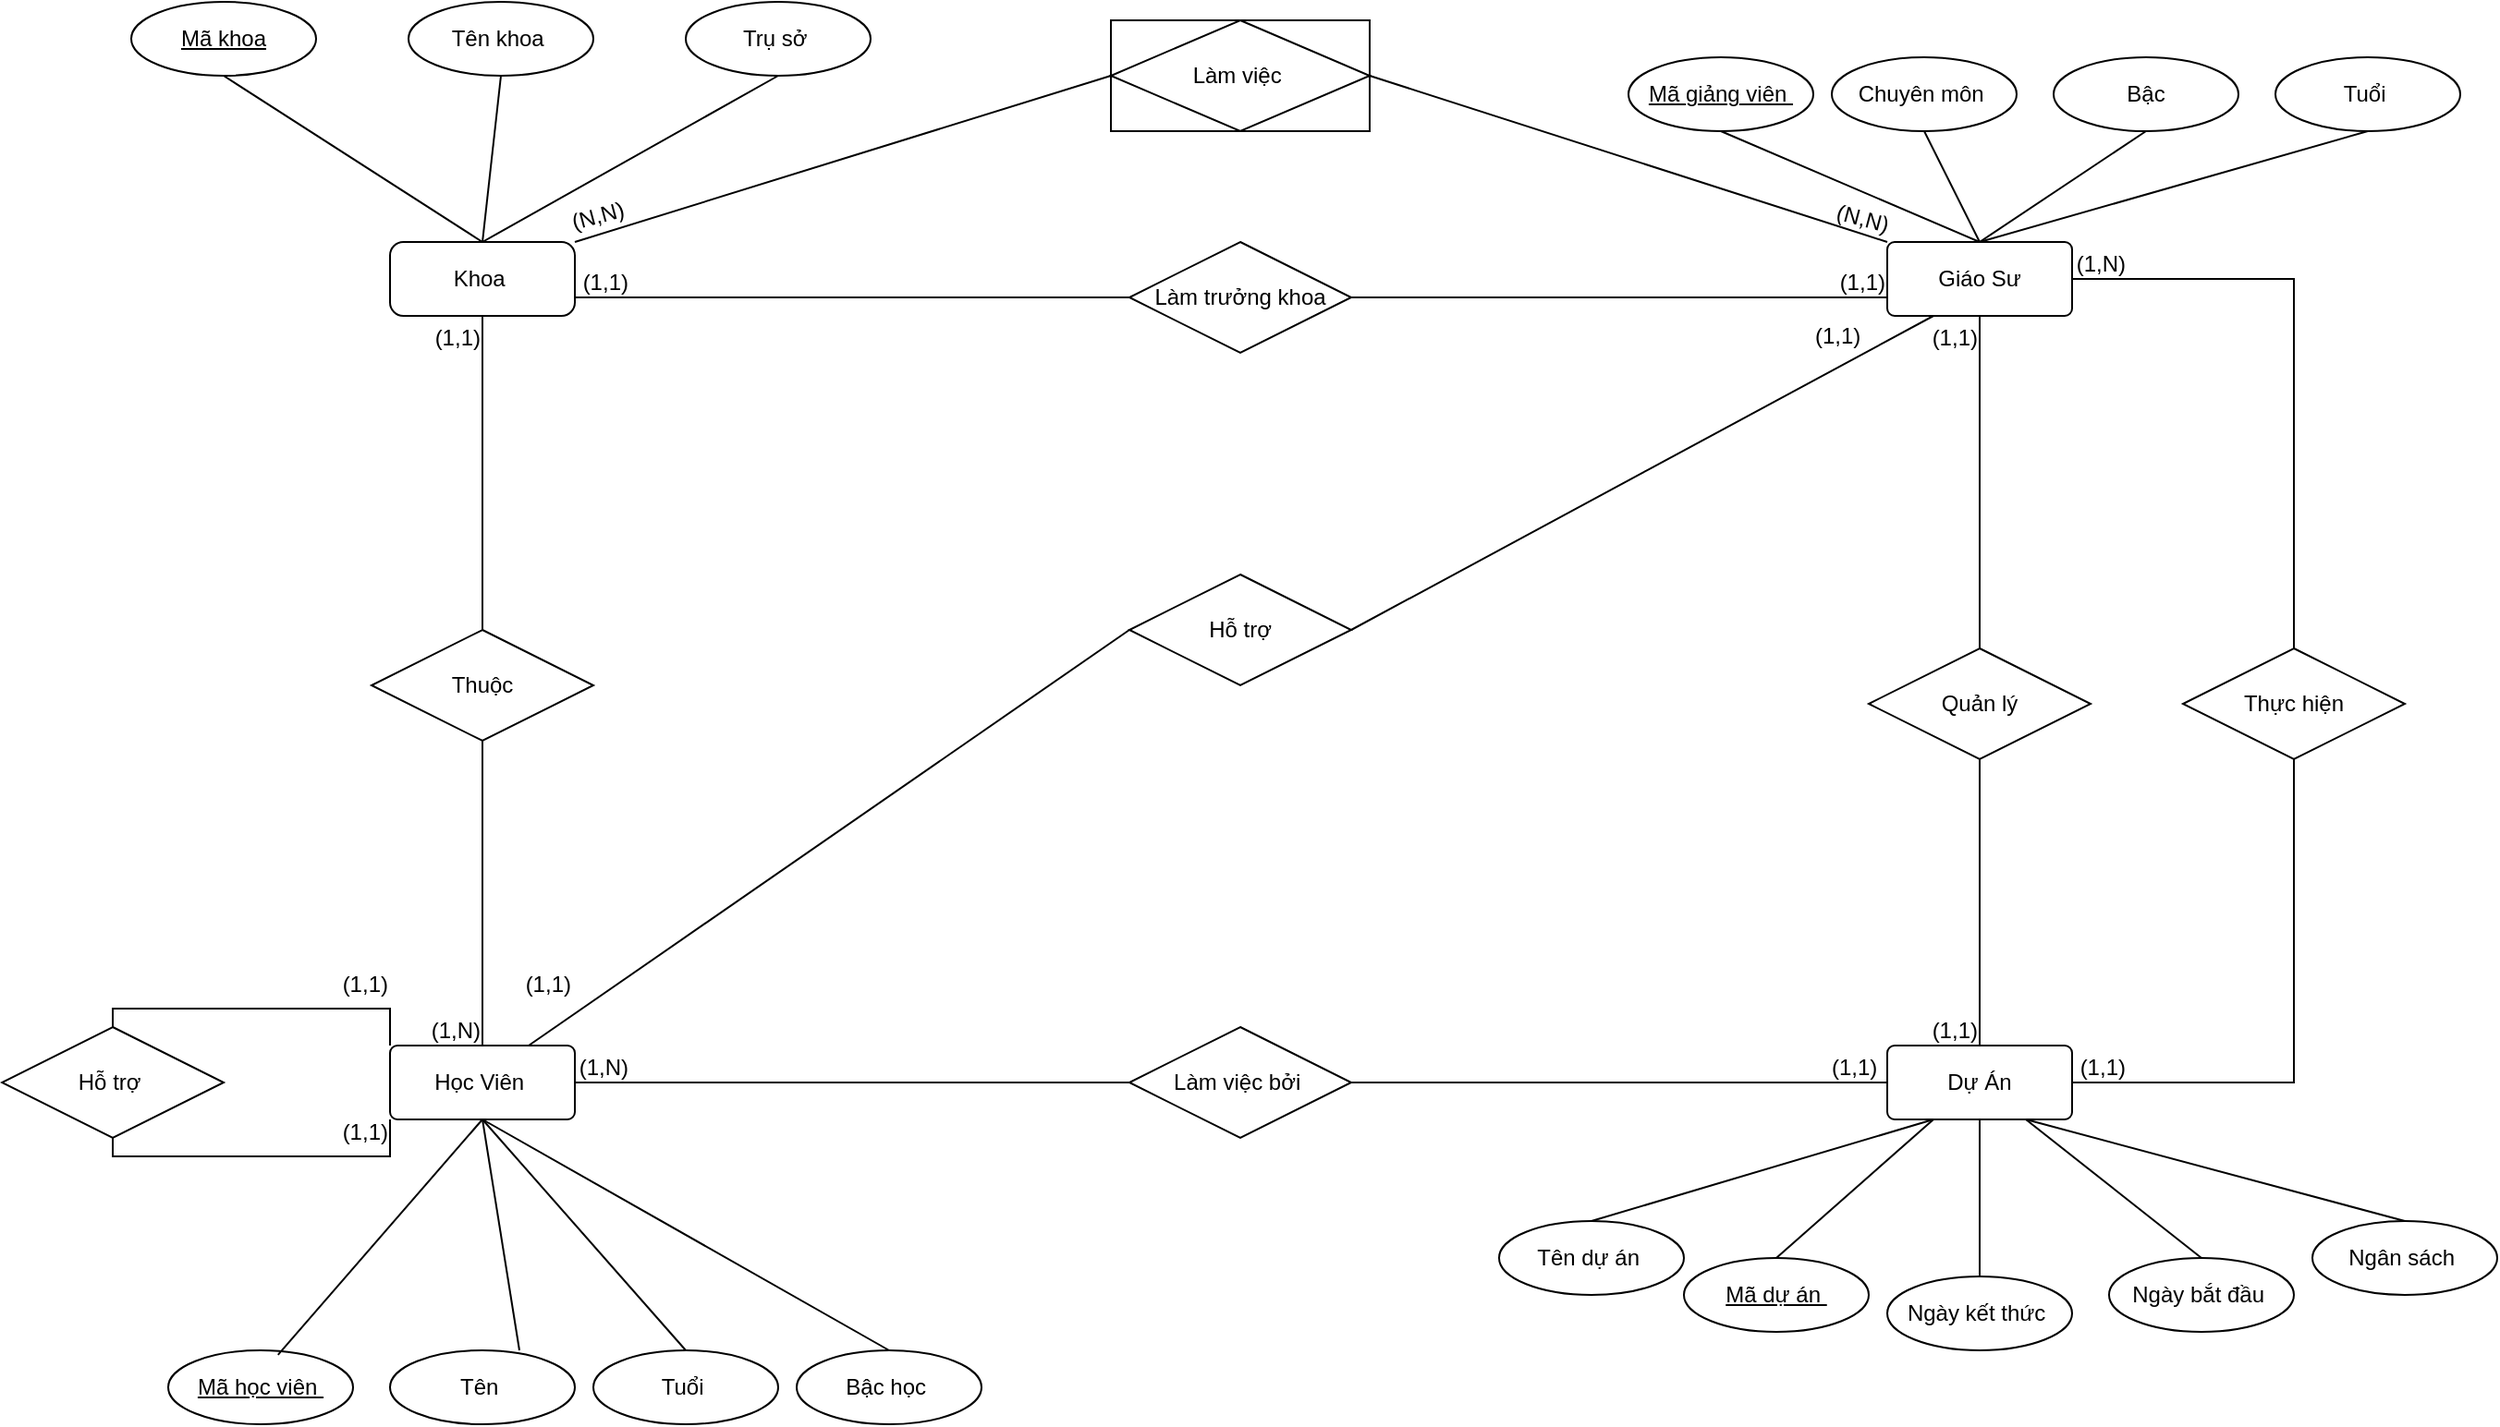 <mxfile version="26.0.6">
  <diagram name="Trang-1" id="-fGfsdlCkmczdGnpzO3h">
    <mxGraphModel dx="2537" dy="3029" grid="1" gridSize="10" guides="1" tooltips="1" connect="1" arrows="1" fold="1" page="1" pageScale="1" pageWidth="827" pageHeight="1169" math="0" shadow="0">
      <root>
        <mxCell id="0" />
        <mxCell id="1" parent="0" />
        <mxCell id="ubS2rWoc4hu7I1gB1k5Q-1" value="Giáo Sư" style="rounded=1;arcSize=10;whiteSpace=wrap;html=1;align=center;" parent="1" vertex="1">
          <mxGeometry x="630" y="110" width="100" height="40" as="geometry" />
        </mxCell>
        <mxCell id="ubS2rWoc4hu7I1gB1k5Q-2" value="Mã giảng viên&amp;nbsp;" style="ellipse;whiteSpace=wrap;html=1;align=center;fontStyle=4;" parent="1" vertex="1">
          <mxGeometry x="490" y="10" width="100" height="40" as="geometry" />
        </mxCell>
        <mxCell id="ubS2rWoc4hu7I1gB1k5Q-3" value="" style="endArrow=none;html=1;rounded=0;exitX=0.5;exitY=0;exitDx=0;exitDy=0;entryX=0.5;entryY=1;entryDx=0;entryDy=0;" parent="1" source="ubS2rWoc4hu7I1gB1k5Q-1" target="ubS2rWoc4hu7I1gB1k5Q-2" edge="1">
          <mxGeometry relative="1" as="geometry">
            <mxPoint x="270" y="120" as="sourcePoint" />
            <mxPoint x="430" y="120" as="targetPoint" />
          </mxGeometry>
        </mxCell>
        <mxCell id="ubS2rWoc4hu7I1gB1k5Q-4" value="Tuổi&amp;nbsp;" style="ellipse;whiteSpace=wrap;html=1;align=center;" parent="1" vertex="1">
          <mxGeometry x="840" y="10" width="100" height="40" as="geometry" />
        </mxCell>
        <mxCell id="ubS2rWoc4hu7I1gB1k5Q-5" value="Bậc" style="ellipse;whiteSpace=wrap;html=1;align=center;" parent="1" vertex="1">
          <mxGeometry x="720" y="10" width="100" height="40" as="geometry" />
        </mxCell>
        <mxCell id="ubS2rWoc4hu7I1gB1k5Q-6" value="Chuyên môn&amp;nbsp;" style="ellipse;whiteSpace=wrap;html=1;align=center;" parent="1" vertex="1">
          <mxGeometry x="600" y="10" width="100" height="40" as="geometry" />
        </mxCell>
        <mxCell id="ubS2rWoc4hu7I1gB1k5Q-7" value="" style="endArrow=none;html=1;rounded=0;exitX=0.5;exitY=0;exitDx=0;exitDy=0;entryX=0.5;entryY=1;entryDx=0;entryDy=0;" parent="1" source="ubS2rWoc4hu7I1gB1k5Q-1" target="ubS2rWoc4hu7I1gB1k5Q-6" edge="1">
          <mxGeometry relative="1" as="geometry">
            <mxPoint x="105" y="120" as="sourcePoint" />
            <mxPoint x="190" as="targetPoint" />
          </mxGeometry>
        </mxCell>
        <mxCell id="ubS2rWoc4hu7I1gB1k5Q-8" value="" style="endArrow=none;html=1;rounded=0;exitX=0.5;exitY=0;exitDx=0;exitDy=0;entryX=0.5;entryY=1;entryDx=0;entryDy=0;" parent="1" source="ubS2rWoc4hu7I1gB1k5Q-1" target="ubS2rWoc4hu7I1gB1k5Q-4" edge="1">
          <mxGeometry relative="1" as="geometry">
            <mxPoint x="115" y="130" as="sourcePoint" />
            <mxPoint x="200" y="10" as="targetPoint" />
          </mxGeometry>
        </mxCell>
        <mxCell id="ubS2rWoc4hu7I1gB1k5Q-9" value="" style="endArrow=none;html=1;rounded=0;exitX=0.5;exitY=0;exitDx=0;exitDy=0;entryX=0.5;entryY=1;entryDx=0;entryDy=0;" parent="1" source="ubS2rWoc4hu7I1gB1k5Q-1" target="ubS2rWoc4hu7I1gB1k5Q-5" edge="1">
          <mxGeometry relative="1" as="geometry">
            <mxPoint x="125" y="140" as="sourcePoint" />
            <mxPoint x="210" y="20" as="targetPoint" />
          </mxGeometry>
        </mxCell>
        <mxCell id="ubS2rWoc4hu7I1gB1k5Q-11" value="Học Viên&amp;nbsp;" style="rounded=1;arcSize=10;whiteSpace=wrap;html=1;align=center;" parent="1" vertex="1">
          <mxGeometry x="-180" y="545" width="100" height="40" as="geometry" />
        </mxCell>
        <mxCell id="ubS2rWoc4hu7I1gB1k5Q-12" value="Mã học viên&amp;nbsp;" style="ellipse;whiteSpace=wrap;html=1;align=center;fontStyle=4;" parent="1" vertex="1">
          <mxGeometry x="-300" y="710" width="100" height="40" as="geometry" />
        </mxCell>
        <mxCell id="ubS2rWoc4hu7I1gB1k5Q-14" value="Tuổi&amp;nbsp;" style="ellipse;whiteSpace=wrap;html=1;align=center;" parent="1" vertex="1">
          <mxGeometry x="-70" y="710" width="100" height="40" as="geometry" />
        </mxCell>
        <mxCell id="ubS2rWoc4hu7I1gB1k5Q-15" value="Tên&amp;nbsp;" style="ellipse;whiteSpace=wrap;html=1;align=center;" parent="1" vertex="1">
          <mxGeometry x="-180" y="710" width="100" height="40" as="geometry" />
        </mxCell>
        <mxCell id="ubS2rWoc4hu7I1gB1k5Q-17" value="" style="endArrow=none;html=1;rounded=0;exitX=0.594;exitY=0.06;exitDx=0;exitDy=0;entryX=0.5;entryY=1;entryDx=0;entryDy=0;exitPerimeter=0;" parent="1" source="ubS2rWoc4hu7I1gB1k5Q-12" target="ubS2rWoc4hu7I1gB1k5Q-11" edge="1">
          <mxGeometry relative="1" as="geometry">
            <mxPoint x="520" y="120" as="sourcePoint" />
            <mxPoint x="680" y="120" as="targetPoint" />
          </mxGeometry>
        </mxCell>
        <mxCell id="ubS2rWoc4hu7I1gB1k5Q-18" value="" style="endArrow=none;html=1;rounded=0;entryX=0.7;entryY=0;entryDx=0;entryDy=0;exitX=0.5;exitY=1;exitDx=0;exitDy=0;entryPerimeter=0;" parent="1" source="ubS2rWoc4hu7I1gB1k5Q-11" target="ubS2rWoc4hu7I1gB1k5Q-15" edge="1">
          <mxGeometry relative="1" as="geometry">
            <mxPoint x="520" y="120" as="sourcePoint" />
            <mxPoint x="680" y="120" as="targetPoint" />
          </mxGeometry>
        </mxCell>
        <mxCell id="ubS2rWoc4hu7I1gB1k5Q-20" value="" style="endArrow=none;html=1;rounded=0;entryX=0.5;entryY=0;entryDx=0;entryDy=0;exitX=0.5;exitY=1;exitDx=0;exitDy=0;" parent="1" source="ubS2rWoc4hu7I1gB1k5Q-11" target="ubS2rWoc4hu7I1gB1k5Q-14" edge="1">
          <mxGeometry relative="1" as="geometry">
            <mxPoint x="520" y="120" as="sourcePoint" />
            <mxPoint x="680" y="120" as="targetPoint" />
          </mxGeometry>
        </mxCell>
        <mxCell id="ubS2rWoc4hu7I1gB1k5Q-21" value="" style="endArrow=none;html=1;rounded=0;entryX=0.5;entryY=0;entryDx=0;entryDy=0;exitX=0.5;exitY=1;exitDx=0;exitDy=0;" parent="1" source="ubS2rWoc4hu7I1gB1k5Q-11" target="ubS2rWoc4hu7I1gB1k5Q-82" edge="1">
          <mxGeometry relative="1" as="geometry">
            <mxPoint x="660" y="130" as="sourcePoint" />
            <mxPoint x="90" y="720" as="targetPoint" />
          </mxGeometry>
        </mxCell>
        <mxCell id="ubS2rWoc4hu7I1gB1k5Q-22" value="Dự Án" style="rounded=1;arcSize=10;whiteSpace=wrap;html=1;align=center;" parent="1" vertex="1">
          <mxGeometry x="630" y="545" width="100" height="40" as="geometry" />
        </mxCell>
        <mxCell id="ubS2rWoc4hu7I1gB1k5Q-23" value="Mã dự án&amp;nbsp;" style="ellipse;whiteSpace=wrap;html=1;align=center;fontStyle=4;" parent="1" vertex="1">
          <mxGeometry x="520" y="660" width="100" height="40" as="geometry" />
        </mxCell>
        <mxCell id="ubS2rWoc4hu7I1gB1k5Q-24" value="Ngày kết thức&amp;nbsp;" style="ellipse;whiteSpace=wrap;html=1;align=center;" parent="1" vertex="1">
          <mxGeometry x="630" y="670" width="100" height="40" as="geometry" />
        </mxCell>
        <mxCell id="ubS2rWoc4hu7I1gB1k5Q-25" value="Ngày bắt đầu&amp;nbsp;" style="ellipse;whiteSpace=wrap;html=1;align=center;" parent="1" vertex="1">
          <mxGeometry x="750" y="660" width="100" height="40" as="geometry" />
        </mxCell>
        <mxCell id="ubS2rWoc4hu7I1gB1k5Q-26" value="Tên dự án&amp;nbsp;" style="ellipse;whiteSpace=wrap;html=1;align=center;" parent="1" vertex="1">
          <mxGeometry x="420" y="640" width="100" height="40" as="geometry" />
        </mxCell>
        <mxCell id="ubS2rWoc4hu7I1gB1k5Q-27" value="Ngân sách&amp;nbsp;" style="ellipse;whiteSpace=wrap;html=1;align=center;" parent="1" vertex="1">
          <mxGeometry x="860" y="640" width="100" height="40" as="geometry" />
        </mxCell>
        <mxCell id="ubS2rWoc4hu7I1gB1k5Q-28" value="" style="endArrow=none;html=1;rounded=0;exitX=0.5;exitY=0;exitDx=0;exitDy=0;entryX=0.25;entryY=1;entryDx=0;entryDy=0;" parent="1" source="ubS2rWoc4hu7I1gB1k5Q-26" target="ubS2rWoc4hu7I1gB1k5Q-22" edge="1">
          <mxGeometry relative="1" as="geometry">
            <mxPoint x="520" y="460" as="sourcePoint" />
            <mxPoint x="680" y="460" as="targetPoint" />
          </mxGeometry>
        </mxCell>
        <mxCell id="ubS2rWoc4hu7I1gB1k5Q-29" value="" style="endArrow=none;html=1;rounded=0;exitX=0.75;exitY=1;exitDx=0;exitDy=0;entryX=0.5;entryY=0;entryDx=0;entryDy=0;" parent="1" source="ubS2rWoc4hu7I1gB1k5Q-22" target="ubS2rWoc4hu7I1gB1k5Q-27" edge="1">
          <mxGeometry relative="1" as="geometry">
            <mxPoint x="520" y="460" as="sourcePoint" />
            <mxPoint x="680" y="460" as="targetPoint" />
          </mxGeometry>
        </mxCell>
        <mxCell id="ubS2rWoc4hu7I1gB1k5Q-30" value="" style="endArrow=none;html=1;rounded=0;exitX=0.75;exitY=1;exitDx=0;exitDy=0;entryX=0.5;entryY=0;entryDx=0;entryDy=0;" parent="1" source="ubS2rWoc4hu7I1gB1k5Q-22" target="ubS2rWoc4hu7I1gB1k5Q-25" edge="1">
          <mxGeometry relative="1" as="geometry">
            <mxPoint x="700" y="440" as="sourcePoint" />
            <mxPoint x="860" y="440" as="targetPoint" />
          </mxGeometry>
        </mxCell>
        <mxCell id="ubS2rWoc4hu7I1gB1k5Q-31" value="" style="endArrow=none;html=1;rounded=0;exitX=0.25;exitY=1;exitDx=0;exitDy=0;entryX=0.5;entryY=0;entryDx=0;entryDy=0;" parent="1" source="ubS2rWoc4hu7I1gB1k5Q-22" target="ubS2rWoc4hu7I1gB1k5Q-23" edge="1">
          <mxGeometry relative="1" as="geometry">
            <mxPoint x="667" y="400" as="sourcePoint" />
            <mxPoint x="827" y="400" as="targetPoint" />
          </mxGeometry>
        </mxCell>
        <mxCell id="ubS2rWoc4hu7I1gB1k5Q-32" value="" style="endArrow=none;html=1;rounded=0;entryX=0.5;entryY=0;entryDx=0;entryDy=0;exitX=0.5;exitY=1;exitDx=0;exitDy=0;" parent="1" source="ubS2rWoc4hu7I1gB1k5Q-22" target="ubS2rWoc4hu7I1gB1k5Q-24" edge="1">
          <mxGeometry relative="1" as="geometry">
            <mxPoint x="520" y="460" as="sourcePoint" />
            <mxPoint x="680" y="460" as="targetPoint" />
          </mxGeometry>
        </mxCell>
        <mxCell id="ubS2rWoc4hu7I1gB1k5Q-33" value="Khoa&amp;nbsp;" style="rounded=1;arcSize=18;whiteSpace=wrap;html=1;align=center;" parent="1" vertex="1">
          <mxGeometry x="-180" y="110" width="100" height="40" as="geometry" />
        </mxCell>
        <mxCell id="ubS2rWoc4hu7I1gB1k5Q-34" value="Mã khoa" style="ellipse;whiteSpace=wrap;html=1;align=center;fontStyle=4;" parent="1" vertex="1">
          <mxGeometry x="-320" y="-20" width="100" height="40" as="geometry" />
        </mxCell>
        <mxCell id="ubS2rWoc4hu7I1gB1k5Q-35" value="Trụ sở&amp;nbsp;" style="ellipse;whiteSpace=wrap;html=1;align=center;" parent="1" vertex="1">
          <mxGeometry x="-20" y="-20" width="100" height="40" as="geometry" />
        </mxCell>
        <mxCell id="ubS2rWoc4hu7I1gB1k5Q-36" value="Tên khoa&amp;nbsp;" style="ellipse;whiteSpace=wrap;html=1;align=center;" parent="1" vertex="1">
          <mxGeometry x="-170" y="-20" width="100" height="40" as="geometry" />
        </mxCell>
        <mxCell id="ubS2rWoc4hu7I1gB1k5Q-37" value="" style="endArrow=none;html=1;rounded=0;exitX=0.5;exitY=0;exitDx=0;exitDy=0;entryX=0.5;entryY=1;entryDx=0;entryDy=0;" parent="1" source="ubS2rWoc4hu7I1gB1k5Q-33" target="ubS2rWoc4hu7I1gB1k5Q-34" edge="1">
          <mxGeometry relative="1" as="geometry">
            <mxPoint x="220" y="460" as="sourcePoint" />
            <mxPoint x="380" y="460" as="targetPoint" />
          </mxGeometry>
        </mxCell>
        <mxCell id="ubS2rWoc4hu7I1gB1k5Q-38" value="" style="endArrow=none;html=1;rounded=0;exitX=0.5;exitY=0;exitDx=0;exitDy=0;entryX=0.5;entryY=1;entryDx=0;entryDy=0;" parent="1" source="ubS2rWoc4hu7I1gB1k5Q-33" target="ubS2rWoc4hu7I1gB1k5Q-36" edge="1">
          <mxGeometry relative="1" as="geometry">
            <mxPoint x="130" y="460" as="sourcePoint" />
            <mxPoint x="290" y="460" as="targetPoint" />
          </mxGeometry>
        </mxCell>
        <mxCell id="ubS2rWoc4hu7I1gB1k5Q-41" value="" style="endArrow=none;html=1;rounded=0;entryX=0.5;entryY=1;entryDx=0;entryDy=0;exitX=0.5;exitY=0;exitDx=0;exitDy=0;" parent="1" source="ubS2rWoc4hu7I1gB1k5Q-33" target="ubS2rWoc4hu7I1gB1k5Q-35" edge="1">
          <mxGeometry relative="1" as="geometry">
            <mxPoint x="75" y="120" as="sourcePoint" />
            <mxPoint x="290" y="460" as="targetPoint" />
          </mxGeometry>
        </mxCell>
        <mxCell id="ubS2rWoc4hu7I1gB1k5Q-82" value="Bậc học&amp;nbsp;" style="ellipse;whiteSpace=wrap;html=1;align=center;" parent="1" vertex="1">
          <mxGeometry x="40" y="710" width="100" height="40" as="geometry" />
        </mxCell>
        <mxCell id="zHnNhx7AncwsfUZU7V_g-3" value="" style="endArrow=none;html=1;rounded=0;entryX=0.5;entryY=1;entryDx=0;entryDy=0;exitX=0.5;exitY=0;exitDx=0;exitDy=0;" edge="1" parent="1" source="zHnNhx7AncwsfUZU7V_g-5" target="ubS2rWoc4hu7I1gB1k5Q-1">
          <mxGeometry relative="1" as="geometry">
            <mxPoint x="590" y="340" as="sourcePoint" />
            <mxPoint x="750" y="340" as="targetPoint" />
          </mxGeometry>
        </mxCell>
        <mxCell id="zHnNhx7AncwsfUZU7V_g-4" value="(1,1)" style="resizable=0;html=1;whiteSpace=wrap;align=right;verticalAlign=bottom;" connectable="0" vertex="1" parent="zHnNhx7AncwsfUZU7V_g-3">
          <mxGeometry x="1" relative="1" as="geometry">
            <mxPoint y="20" as="offset" />
          </mxGeometry>
        </mxCell>
        <mxCell id="zHnNhx7AncwsfUZU7V_g-5" value="Quản lý" style="shape=rhombus;perimeter=rhombusPerimeter;whiteSpace=wrap;html=1;align=center;" vertex="1" parent="1">
          <mxGeometry x="620" y="330" width="120" height="60" as="geometry" />
        </mxCell>
        <mxCell id="zHnNhx7AncwsfUZU7V_g-6" value="" style="endArrow=none;html=1;rounded=0;entryX=0.5;entryY=0;entryDx=0;entryDy=0;exitX=0.5;exitY=1;exitDx=0;exitDy=0;" edge="1" parent="1" source="zHnNhx7AncwsfUZU7V_g-5" target="ubS2rWoc4hu7I1gB1k5Q-22">
          <mxGeometry relative="1" as="geometry">
            <mxPoint x="590" y="340" as="sourcePoint" />
            <mxPoint x="750" y="340" as="targetPoint" />
          </mxGeometry>
        </mxCell>
        <mxCell id="zHnNhx7AncwsfUZU7V_g-7" value="(1,1)" style="resizable=0;html=1;whiteSpace=wrap;align=right;verticalAlign=bottom;" connectable="0" vertex="1" parent="zHnNhx7AncwsfUZU7V_g-6">
          <mxGeometry x="1" relative="1" as="geometry" />
        </mxCell>
        <mxCell id="zHnNhx7AncwsfUZU7V_g-8" value="Thực hiện" style="shape=rhombus;perimeter=rhombusPerimeter;whiteSpace=wrap;html=1;align=center;" vertex="1" parent="1">
          <mxGeometry x="790" y="330" width="120" height="60" as="geometry" />
        </mxCell>
        <mxCell id="zHnNhx7AncwsfUZU7V_g-9" value="" style="endArrow=none;html=1;rounded=0;entryX=1;entryY=0.5;entryDx=0;entryDy=0;exitX=0.5;exitY=1;exitDx=0;exitDy=0;edgeStyle=orthogonalEdgeStyle;" edge="1" parent="1" source="zHnNhx7AncwsfUZU7V_g-8" target="ubS2rWoc4hu7I1gB1k5Q-22">
          <mxGeometry relative="1" as="geometry">
            <mxPoint x="640" y="400" as="sourcePoint" />
            <mxPoint x="780" y="240" as="targetPoint" />
          </mxGeometry>
        </mxCell>
        <mxCell id="zHnNhx7AncwsfUZU7V_g-10" value="(1,1)" style="resizable=0;html=1;whiteSpace=wrap;align=right;verticalAlign=bottom;" connectable="0" vertex="1" parent="zHnNhx7AncwsfUZU7V_g-9">
          <mxGeometry x="1" relative="1" as="geometry">
            <mxPoint x="30" as="offset" />
          </mxGeometry>
        </mxCell>
        <mxCell id="zHnNhx7AncwsfUZU7V_g-11" value="" style="endArrow=none;html=1;rounded=0;entryX=1;entryY=0.5;entryDx=0;entryDy=0;edgeStyle=orthogonalEdgeStyle;exitX=0.5;exitY=0;exitDx=0;exitDy=0;" edge="1" parent="1" source="zHnNhx7AncwsfUZU7V_g-8" target="ubS2rWoc4hu7I1gB1k5Q-1">
          <mxGeometry relative="1" as="geometry">
            <mxPoint x="850" y="320" as="sourcePoint" />
            <mxPoint x="800" y="210" as="targetPoint" />
          </mxGeometry>
        </mxCell>
        <mxCell id="zHnNhx7AncwsfUZU7V_g-12" value="(1,N)" style="resizable=0;html=1;whiteSpace=wrap;align=right;verticalAlign=bottom;" connectable="0" vertex="1" parent="zHnNhx7AncwsfUZU7V_g-11">
          <mxGeometry x="1" relative="1" as="geometry">
            <mxPoint x="30" as="offset" />
          </mxGeometry>
        </mxCell>
        <mxCell id="zHnNhx7AncwsfUZU7V_g-13" value="Làm việc bởi&amp;nbsp;" style="shape=rhombus;perimeter=rhombusPerimeter;whiteSpace=wrap;html=1;align=center;" vertex="1" parent="1">
          <mxGeometry x="220" y="535" width="120" height="60" as="geometry" />
        </mxCell>
        <mxCell id="zHnNhx7AncwsfUZU7V_g-14" value="" style="endArrow=none;html=1;rounded=0;entryX=0;entryY=0.5;entryDx=0;entryDy=0;exitX=1;exitY=0.5;exitDx=0;exitDy=0;" edge="1" parent="1" source="zHnNhx7AncwsfUZU7V_g-13" target="ubS2rWoc4hu7I1gB1k5Q-22">
          <mxGeometry relative="1" as="geometry">
            <mxPoint x="130" y="360" as="sourcePoint" />
            <mxPoint x="290" y="360" as="targetPoint" />
          </mxGeometry>
        </mxCell>
        <mxCell id="zHnNhx7AncwsfUZU7V_g-15" value="(1,1)&amp;nbsp;" style="resizable=0;html=1;whiteSpace=wrap;align=right;verticalAlign=bottom;" connectable="0" vertex="1" parent="zHnNhx7AncwsfUZU7V_g-14">
          <mxGeometry x="1" relative="1" as="geometry">
            <mxPoint x="-1" as="offset" />
          </mxGeometry>
        </mxCell>
        <mxCell id="zHnNhx7AncwsfUZU7V_g-16" value="" style="endArrow=none;html=1;rounded=0;entryX=1;entryY=0.5;entryDx=0;entryDy=0;exitX=0;exitY=0.5;exitDx=0;exitDy=0;" edge="1" parent="1" source="zHnNhx7AncwsfUZU7V_g-13" target="ubS2rWoc4hu7I1gB1k5Q-11">
          <mxGeometry relative="1" as="geometry">
            <mxPoint x="130" y="360" as="sourcePoint" />
            <mxPoint x="290" y="360" as="targetPoint" />
          </mxGeometry>
        </mxCell>
        <mxCell id="zHnNhx7AncwsfUZU7V_g-17" value="(1,N)" style="resizable=0;html=1;whiteSpace=wrap;align=right;verticalAlign=bottom;" connectable="0" vertex="1" parent="zHnNhx7AncwsfUZU7V_g-16">
          <mxGeometry x="1" relative="1" as="geometry">
            <mxPoint x="30" as="offset" />
          </mxGeometry>
        </mxCell>
        <mxCell id="zHnNhx7AncwsfUZU7V_g-18" value="Hỗ trợ" style="shape=rhombus;perimeter=rhombusPerimeter;whiteSpace=wrap;html=1;align=center;" vertex="1" parent="1">
          <mxGeometry x="220" y="290" width="120" height="60" as="geometry" />
        </mxCell>
        <mxCell id="zHnNhx7AncwsfUZU7V_g-19" value="" style="endArrow=none;html=1;rounded=0;entryX=0.75;entryY=0;entryDx=0;entryDy=0;exitX=0;exitY=0.5;exitDx=0;exitDy=0;" edge="1" parent="1" source="zHnNhx7AncwsfUZU7V_g-18" target="ubS2rWoc4hu7I1gB1k5Q-11">
          <mxGeometry relative="1" as="geometry">
            <mxPoint x="130" y="350" as="sourcePoint" />
            <mxPoint x="290" y="350" as="targetPoint" />
          </mxGeometry>
        </mxCell>
        <mxCell id="zHnNhx7AncwsfUZU7V_g-20" value="(1,1)" style="resizable=0;html=1;whiteSpace=wrap;align=right;verticalAlign=bottom;" connectable="0" vertex="1" parent="zHnNhx7AncwsfUZU7V_g-19">
          <mxGeometry x="1" relative="1" as="geometry">
            <mxPoint x="25" y="-25" as="offset" />
          </mxGeometry>
        </mxCell>
        <mxCell id="zHnNhx7AncwsfUZU7V_g-21" value="" style="endArrow=none;html=1;rounded=0;entryX=0.25;entryY=1;entryDx=0;entryDy=0;exitX=1;exitY=0.5;exitDx=0;exitDy=0;" edge="1" parent="1" source="zHnNhx7AncwsfUZU7V_g-18" target="ubS2rWoc4hu7I1gB1k5Q-1">
          <mxGeometry relative="1" as="geometry">
            <mxPoint x="130" y="350" as="sourcePoint" />
            <mxPoint x="290" y="350" as="targetPoint" />
          </mxGeometry>
        </mxCell>
        <mxCell id="zHnNhx7AncwsfUZU7V_g-22" value="(1,1)&amp;nbsp;" style="resizable=0;html=1;whiteSpace=wrap;align=right;verticalAlign=bottom;" connectable="0" vertex="1" parent="zHnNhx7AncwsfUZU7V_g-21">
          <mxGeometry x="1" relative="1" as="geometry">
            <mxPoint x="-35" y="20" as="offset" />
          </mxGeometry>
        </mxCell>
        <mxCell id="zHnNhx7AncwsfUZU7V_g-23" value="Làm trưởng khoa" style="shape=rhombus;perimeter=rhombusPerimeter;whiteSpace=wrap;html=1;align=center;" vertex="1" parent="1">
          <mxGeometry x="220" y="110" width="120" height="60" as="geometry" />
        </mxCell>
        <mxCell id="zHnNhx7AncwsfUZU7V_g-24" value="" style="endArrow=none;html=1;rounded=0;entryX=1;entryY=0.75;entryDx=0;entryDy=0;exitX=0;exitY=0.5;exitDx=0;exitDy=0;entryPerimeter=0;" edge="1" parent="1" source="zHnNhx7AncwsfUZU7V_g-23" target="ubS2rWoc4hu7I1gB1k5Q-33">
          <mxGeometry relative="1" as="geometry">
            <mxPoint x="170" y="100" as="sourcePoint" />
            <mxPoint x="330" y="100" as="targetPoint" />
          </mxGeometry>
        </mxCell>
        <mxCell id="zHnNhx7AncwsfUZU7V_g-25" value="(1,1)" style="resizable=0;html=1;whiteSpace=wrap;align=right;verticalAlign=bottom;" connectable="0" vertex="1" parent="zHnNhx7AncwsfUZU7V_g-24">
          <mxGeometry x="1" relative="1" as="geometry">
            <mxPoint x="30" as="offset" />
          </mxGeometry>
        </mxCell>
        <mxCell id="zHnNhx7AncwsfUZU7V_g-26" value="" style="endArrow=none;html=1;rounded=0;entryX=0;entryY=0.75;entryDx=0;entryDy=0;exitX=1;exitY=0.5;exitDx=0;exitDy=0;" edge="1" parent="1" source="zHnNhx7AncwsfUZU7V_g-23" target="ubS2rWoc4hu7I1gB1k5Q-1">
          <mxGeometry relative="1" as="geometry">
            <mxPoint x="120" y="100" as="sourcePoint" />
            <mxPoint x="280" y="100" as="targetPoint" />
          </mxGeometry>
        </mxCell>
        <mxCell id="zHnNhx7AncwsfUZU7V_g-27" value="(1,1)" style="resizable=0;html=1;whiteSpace=wrap;align=right;verticalAlign=bottom;" connectable="0" vertex="1" parent="zHnNhx7AncwsfUZU7V_g-26">
          <mxGeometry x="1" relative="1" as="geometry">
            <mxPoint as="offset" />
          </mxGeometry>
        </mxCell>
        <mxCell id="zHnNhx7AncwsfUZU7V_g-30" value="Làm việc&amp;nbsp;" style="shape=associativeEntity;whiteSpace=wrap;html=1;align=center;" vertex="1" parent="1">
          <mxGeometry x="210" y="-10" width="140" height="60" as="geometry" />
        </mxCell>
        <mxCell id="zHnNhx7AncwsfUZU7V_g-31" value="" style="endArrow=none;html=1;rounded=0;entryX=1;entryY=0;entryDx=0;entryDy=0;exitX=0;exitY=0.5;exitDx=0;exitDy=0;" edge="1" parent="1" source="zHnNhx7AncwsfUZU7V_g-30" target="ubS2rWoc4hu7I1gB1k5Q-33">
          <mxGeometry relative="1" as="geometry">
            <mxPoint x="80" y="220" as="sourcePoint" />
            <mxPoint x="240" y="220" as="targetPoint" />
          </mxGeometry>
        </mxCell>
        <mxCell id="zHnNhx7AncwsfUZU7V_g-32" value="(N,N)" style="resizable=0;html=1;whiteSpace=wrap;align=right;verticalAlign=bottom;rotation=-15;" connectable="0" vertex="1" parent="zHnNhx7AncwsfUZU7V_g-31">
          <mxGeometry x="1" relative="1" as="geometry">
            <mxPoint x="30" y="-10" as="offset" />
          </mxGeometry>
        </mxCell>
        <mxCell id="zHnNhx7AncwsfUZU7V_g-33" value="" style="endArrow=none;html=1;rounded=0;entryX=0;entryY=0;entryDx=0;entryDy=0;exitX=1;exitY=0.5;exitDx=0;exitDy=0;" edge="1" parent="1" source="zHnNhx7AncwsfUZU7V_g-30" target="ubS2rWoc4hu7I1gB1k5Q-1">
          <mxGeometry relative="1" as="geometry">
            <mxPoint x="80" y="220" as="sourcePoint" />
            <mxPoint x="240" y="220" as="targetPoint" />
          </mxGeometry>
        </mxCell>
        <mxCell id="zHnNhx7AncwsfUZU7V_g-34" value="(N,N)" style="resizable=0;html=1;whiteSpace=wrap;align=right;verticalAlign=bottom;rotation=15;" connectable="0" vertex="1" parent="zHnNhx7AncwsfUZU7V_g-33">
          <mxGeometry x="1" relative="1" as="geometry" />
        </mxCell>
        <mxCell id="zHnNhx7AncwsfUZU7V_g-35" value="Thuộc" style="shape=rhombus;perimeter=rhombusPerimeter;whiteSpace=wrap;html=1;align=center;" vertex="1" parent="1">
          <mxGeometry x="-190" y="320" width="120" height="60" as="geometry" />
        </mxCell>
        <mxCell id="zHnNhx7AncwsfUZU7V_g-36" value="Hỗ trợ&amp;nbsp;" style="shape=rhombus;perimeter=rhombusPerimeter;whiteSpace=wrap;html=1;align=center;" vertex="1" parent="1">
          <mxGeometry x="-390" y="535" width="120" height="60" as="geometry" />
        </mxCell>
        <mxCell id="zHnNhx7AncwsfUZU7V_g-37" value="" style="endArrow=none;html=1;rounded=0;entryX=0;entryY=1;entryDx=0;entryDy=0;exitX=0.5;exitY=1;exitDx=0;exitDy=0;edgeStyle=orthogonalEdgeStyle;" edge="1" parent="1" source="zHnNhx7AncwsfUZU7V_g-36" target="ubS2rWoc4hu7I1gB1k5Q-11">
          <mxGeometry relative="1" as="geometry">
            <mxPoint x="-310" y="370" as="sourcePoint" />
            <mxPoint x="-150" y="370" as="targetPoint" />
          </mxGeometry>
        </mxCell>
        <mxCell id="zHnNhx7AncwsfUZU7V_g-38" value="(1,1)" style="resizable=0;html=1;whiteSpace=wrap;align=right;verticalAlign=bottom;" connectable="0" vertex="1" parent="zHnNhx7AncwsfUZU7V_g-37">
          <mxGeometry x="1" relative="1" as="geometry">
            <mxPoint y="15" as="offset" />
          </mxGeometry>
        </mxCell>
        <mxCell id="zHnNhx7AncwsfUZU7V_g-39" value="" style="endArrow=none;html=1;rounded=0;entryX=0;entryY=0;entryDx=0;entryDy=0;exitX=0.5;exitY=0;exitDx=0;exitDy=0;edgeStyle=orthogonalEdgeStyle;" edge="1" parent="1" source="zHnNhx7AncwsfUZU7V_g-36" target="ubS2rWoc4hu7I1gB1k5Q-11">
          <mxGeometry relative="1" as="geometry">
            <mxPoint x="-310" y="370" as="sourcePoint" />
            <mxPoint x="-150" y="370" as="targetPoint" />
          </mxGeometry>
        </mxCell>
        <mxCell id="zHnNhx7AncwsfUZU7V_g-40" value="(1,1)" style="resizable=0;html=1;whiteSpace=wrap;align=right;verticalAlign=bottom;" connectable="0" vertex="1" parent="zHnNhx7AncwsfUZU7V_g-39">
          <mxGeometry x="1" relative="1" as="geometry">
            <mxPoint y="-25" as="offset" />
          </mxGeometry>
        </mxCell>
        <mxCell id="zHnNhx7AncwsfUZU7V_g-41" value="" style="endArrow=none;html=1;rounded=0;entryX=0.5;entryY=1;entryDx=0;entryDy=0;exitX=0.5;exitY=0;exitDx=0;exitDy=0;" edge="1" parent="1" source="zHnNhx7AncwsfUZU7V_g-35" target="ubS2rWoc4hu7I1gB1k5Q-33">
          <mxGeometry relative="1" as="geometry">
            <mxPoint x="-310" y="370" as="sourcePoint" />
            <mxPoint x="-150" y="370" as="targetPoint" />
          </mxGeometry>
        </mxCell>
        <mxCell id="zHnNhx7AncwsfUZU7V_g-42" value="(1,1)" style="resizable=0;html=1;whiteSpace=wrap;align=right;verticalAlign=bottom;" connectable="0" vertex="1" parent="zHnNhx7AncwsfUZU7V_g-41">
          <mxGeometry x="1" relative="1" as="geometry">
            <mxPoint y="20" as="offset" />
          </mxGeometry>
        </mxCell>
        <mxCell id="zHnNhx7AncwsfUZU7V_g-43" value="" style="endArrow=none;html=1;rounded=0;entryX=0.5;entryY=0;entryDx=0;entryDy=0;exitX=0.5;exitY=1;exitDx=0;exitDy=0;" edge="1" parent="1" source="zHnNhx7AncwsfUZU7V_g-35" target="ubS2rWoc4hu7I1gB1k5Q-11">
          <mxGeometry relative="1" as="geometry">
            <mxPoint x="-310" y="370" as="sourcePoint" />
            <mxPoint x="-150" y="370" as="targetPoint" />
          </mxGeometry>
        </mxCell>
        <mxCell id="zHnNhx7AncwsfUZU7V_g-44" value="(1,N)" style="resizable=0;html=1;whiteSpace=wrap;align=right;verticalAlign=bottom;" connectable="0" vertex="1" parent="zHnNhx7AncwsfUZU7V_g-43">
          <mxGeometry x="1" relative="1" as="geometry" />
        </mxCell>
      </root>
    </mxGraphModel>
  </diagram>
</mxfile>
